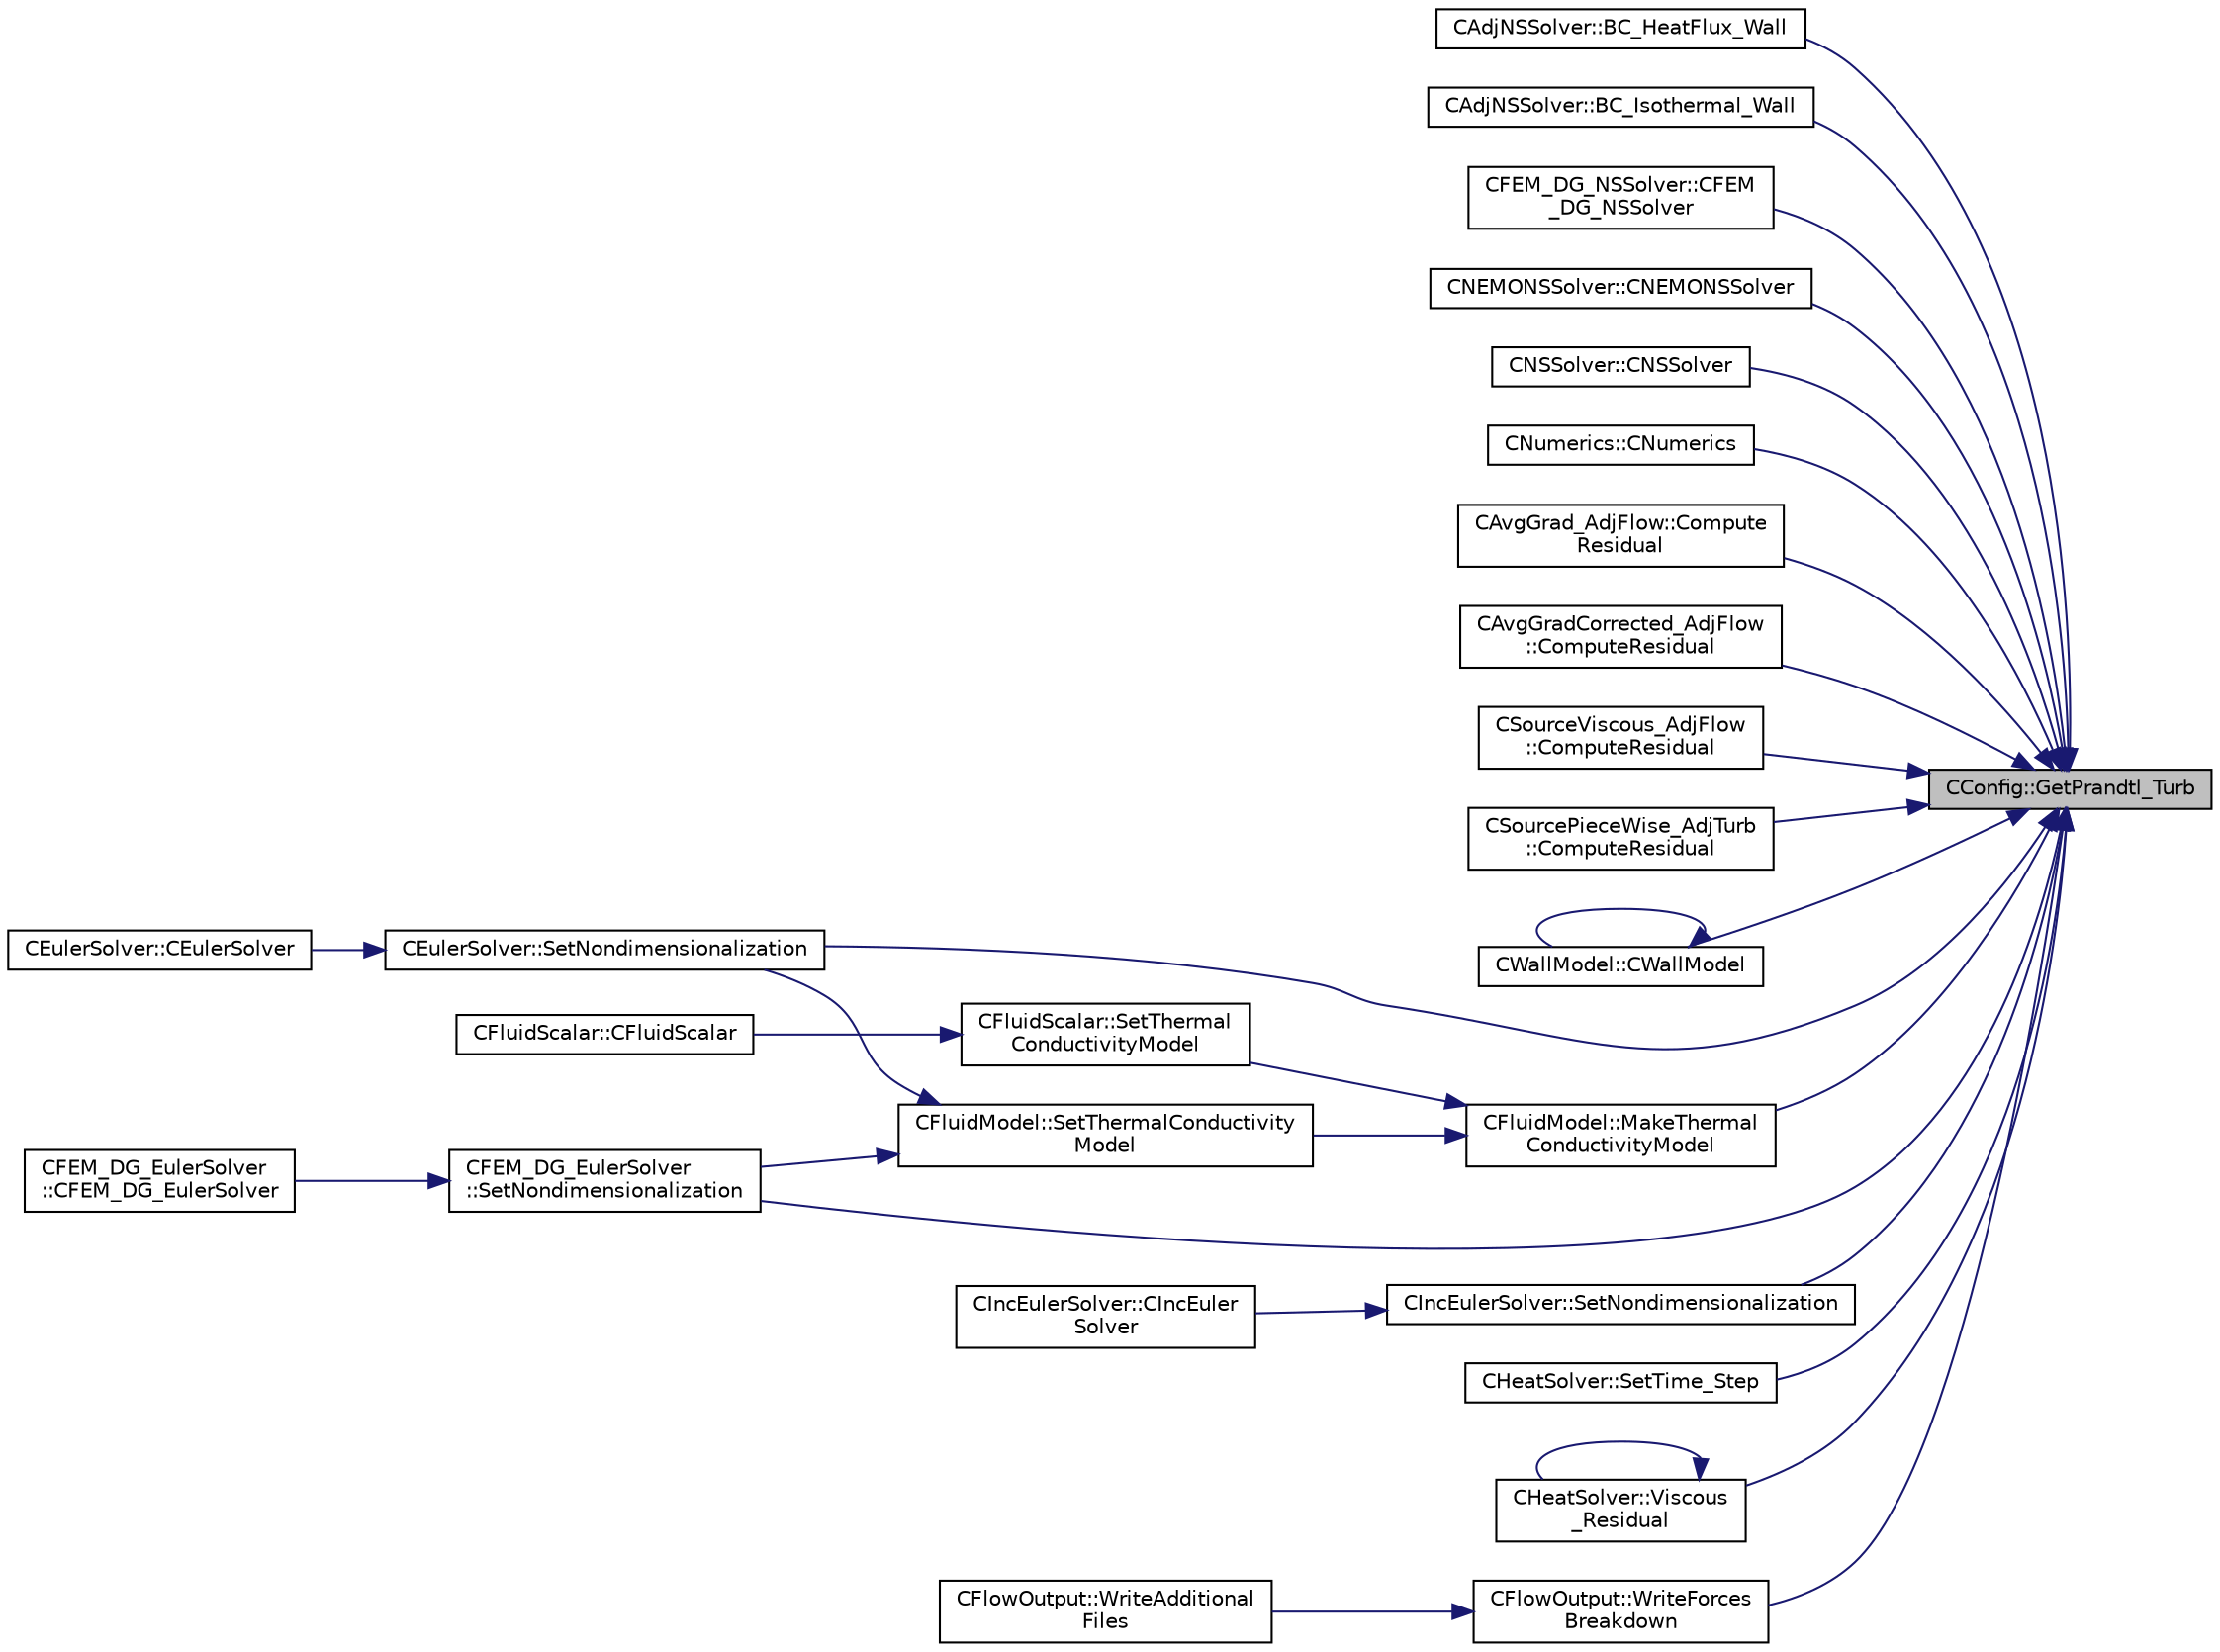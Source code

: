 digraph "CConfig::GetPrandtl_Turb"
{
 // LATEX_PDF_SIZE
  edge [fontname="Helvetica",fontsize="10",labelfontname="Helvetica",labelfontsize="10"];
  node [fontname="Helvetica",fontsize="10",shape=record];
  rankdir="RL";
  Node1 [label="CConfig::GetPrandtl_Turb",height=0.2,width=0.4,color="black", fillcolor="grey75", style="filled", fontcolor="black",tooltip="Get the value of the turbulent Prandtl number."];
  Node1 -> Node2 [dir="back",color="midnightblue",fontsize="10",style="solid",fontname="Helvetica"];
  Node2 [label="CAdjNSSolver::BC_HeatFlux_Wall",height=0.2,width=0.4,color="black", fillcolor="white", style="filled",URL="$classCAdjNSSolver.html#aac064a699355df483ca48c40e7c50675",tooltip="Impose via the residual or brute force the Navier-Stokes adjoint boundary condition (heat flux)."];
  Node1 -> Node3 [dir="back",color="midnightblue",fontsize="10",style="solid",fontname="Helvetica"];
  Node3 [label="CAdjNSSolver::BC_Isothermal_Wall",height=0.2,width=0.4,color="black", fillcolor="white", style="filled",URL="$classCAdjNSSolver.html#a159875229feba5b14c433990e5a89d60",tooltip="Impose via the residual or brute force the Navier-Stokes adjoint boundary condition (heat flux)."];
  Node1 -> Node4 [dir="back",color="midnightblue",fontsize="10",style="solid",fontname="Helvetica"];
  Node4 [label="CFEM_DG_NSSolver::CFEM\l_DG_NSSolver",height=0.2,width=0.4,color="black", fillcolor="white", style="filled",URL="$classCFEM__DG__NSSolver.html#ac5a18ef33fc677c41a8f25d05eea1318",tooltip=" "];
  Node1 -> Node5 [dir="back",color="midnightblue",fontsize="10",style="solid",fontname="Helvetica"];
  Node5 [label="CNEMONSSolver::CNEMONSSolver",height=0.2,width=0.4,color="black", fillcolor="white", style="filled",URL="$classCNEMONSSolver.html#afddd3d39c6dedc633b2651c087bc68ea",tooltip=" "];
  Node1 -> Node6 [dir="back",color="midnightblue",fontsize="10",style="solid",fontname="Helvetica"];
  Node6 [label="CNSSolver::CNSSolver",height=0.2,width=0.4,color="black", fillcolor="white", style="filled",URL="$classCNSSolver.html#a2a8ad49c42b4546696e631cf44b7788b",tooltip=" "];
  Node1 -> Node7 [dir="back",color="midnightblue",fontsize="10",style="solid",fontname="Helvetica"];
  Node7 [label="CNumerics::CNumerics",height=0.2,width=0.4,color="black", fillcolor="white", style="filled",URL="$classCNumerics.html#a79f665435f17104034568a1552fdea6d",tooltip=" "];
  Node1 -> Node8 [dir="back",color="midnightblue",fontsize="10",style="solid",fontname="Helvetica"];
  Node8 [label="CAvgGrad_AdjFlow::Compute\lResidual",height=0.2,width=0.4,color="black", fillcolor="white", style="filled",URL="$classCAvgGrad__AdjFlow.html#aaf8a81428299b85f7e6a08c26389bae4",tooltip="Residual computation."];
  Node1 -> Node9 [dir="back",color="midnightblue",fontsize="10",style="solid",fontname="Helvetica"];
  Node9 [label="CAvgGradCorrected_AdjFlow\l::ComputeResidual",height=0.2,width=0.4,color="black", fillcolor="white", style="filled",URL="$classCAvgGradCorrected__AdjFlow.html#a57c234e2f8ce58a578223d5b39c8bdf5",tooltip="Compute the adjoint flow viscous residual in a non-conservative way using an average of gradients and..."];
  Node1 -> Node10 [dir="back",color="midnightblue",fontsize="10",style="solid",fontname="Helvetica"];
  Node10 [label="CSourceViscous_AdjFlow\l::ComputeResidual",height=0.2,width=0.4,color="black", fillcolor="white", style="filled",URL="$classCSourceViscous__AdjFlow.html#a2b932c4819c726173b03e99badcbcf9b",tooltip="Source term integration of the flow adjoint equation."];
  Node1 -> Node11 [dir="back",color="midnightblue",fontsize="10",style="solid",fontname="Helvetica"];
  Node11 [label="CSourcePieceWise_AdjTurb\l::ComputeResidual",height=0.2,width=0.4,color="black", fillcolor="white", style="filled",URL="$classCSourcePieceWise__AdjTurb.html#aa1777b31db2d353ae98d01c88b00c2e5",tooltip="Source term integration of the adjoint turbulence equation."];
  Node1 -> Node12 [dir="back",color="midnightblue",fontsize="10",style="solid",fontname="Helvetica"];
  Node12 [label="CWallModel::CWallModel",height=0.2,width=0.4,color="black", fillcolor="white", style="filled",URL="$classCWallModel.html#a10e2ac8c054da773362d99997a80af8b",tooltip="Constructor of the class."];
  Node12 -> Node12 [dir="back",color="midnightblue",fontsize="10",style="solid",fontname="Helvetica"];
  Node1 -> Node13 [dir="back",color="midnightblue",fontsize="10",style="solid",fontname="Helvetica"];
  Node13 [label="CFluidModel::MakeThermal\lConductivityModel",height=0.2,width=0.4,color="black", fillcolor="white", style="filled",URL="$classCFluidModel.html#a906430175741549b72c46b5e162149ca",tooltip="Instantiate the right type of conductivity model based on config."];
  Node13 -> Node14 [dir="back",color="midnightblue",fontsize="10",style="solid",fontname="Helvetica"];
  Node14 [label="CFluidScalar::SetThermal\lConductivityModel",height=0.2,width=0.4,color="black", fillcolor="white", style="filled",URL="$classCFluidScalar.html#a4223d15eb4ab0e69626859ade4f10197",tooltip="Set thermal conductivity model."];
  Node14 -> Node15 [dir="back",color="midnightblue",fontsize="10",style="solid",fontname="Helvetica"];
  Node15 [label="CFluidScalar::CFluidScalar",height=0.2,width=0.4,color="black", fillcolor="white", style="filled",URL="$classCFluidScalar.html#a0424cef1839c30dde36bd1d0cab8ffdd",tooltip="Constructor of the class."];
  Node13 -> Node16 [dir="back",color="midnightblue",fontsize="10",style="solid",fontname="Helvetica"];
  Node16 [label="CFluidModel::SetThermalConductivity\lModel",height=0.2,width=0.4,color="black", fillcolor="white", style="filled",URL="$classCFluidModel.html#a6c387c9e21d5da336d61f58214587ac8",tooltip="Set thermal conductivity model."];
  Node16 -> Node17 [dir="back",color="midnightblue",fontsize="10",style="solid",fontname="Helvetica"];
  Node17 [label="CEulerSolver::SetNondimensionalization",height=0.2,width=0.4,color="black", fillcolor="white", style="filled",URL="$classCEulerSolver.html#a1c633d6e77fefb2e76308e2ba0af0c2c",tooltip="Set the solver nondimensionalization."];
  Node17 -> Node18 [dir="back",color="midnightblue",fontsize="10",style="solid",fontname="Helvetica"];
  Node18 [label="CEulerSolver::CEulerSolver",height=0.2,width=0.4,color="black", fillcolor="white", style="filled",URL="$classCEulerSolver.html#acb987947b2e76a9900605cb5fee72460",tooltip="Main constructor of this class."];
  Node16 -> Node19 [dir="back",color="midnightblue",fontsize="10",style="solid",fontname="Helvetica"];
  Node19 [label="CFEM_DG_EulerSolver\l::SetNondimensionalization",height=0.2,width=0.4,color="black", fillcolor="white", style="filled",URL="$classCFEM__DG__EulerSolver.html#a31316dc2fe564329d9bb372961b10a3a",tooltip="Set the fluid solver nondimensionalization."];
  Node19 -> Node20 [dir="back",color="midnightblue",fontsize="10",style="solid",fontname="Helvetica"];
  Node20 [label="CFEM_DG_EulerSolver\l::CFEM_DG_EulerSolver",height=0.2,width=0.4,color="black", fillcolor="white", style="filled",URL="$classCFEM__DG__EulerSolver.html#a70d30ef9e7cd7620d54ec73f4b1ed28c",tooltip=" "];
  Node1 -> Node21 [dir="back",color="midnightblue",fontsize="10",style="solid",fontname="Helvetica"];
  Node21 [label="CIncEulerSolver::SetNondimensionalization",height=0.2,width=0.4,color="black", fillcolor="white", style="filled",URL="$classCIncEulerSolver.html#a2cffaa24417cb3803d36d38b3874d6d0",tooltip="Set the solver nondimensionalization."];
  Node21 -> Node22 [dir="back",color="midnightblue",fontsize="10",style="solid",fontname="Helvetica"];
  Node22 [label="CIncEulerSolver::CIncEuler\lSolver",height=0.2,width=0.4,color="black", fillcolor="white", style="filled",URL="$classCIncEulerSolver.html#a2a0c72c1d1d79e45c69da03e01f6281a",tooltip="Constructor of the class."];
  Node1 -> Node17 [dir="back",color="midnightblue",fontsize="10",style="solid",fontname="Helvetica"];
  Node1 -> Node19 [dir="back",color="midnightblue",fontsize="10",style="solid",fontname="Helvetica"];
  Node1 -> Node23 [dir="back",color="midnightblue",fontsize="10",style="solid",fontname="Helvetica"];
  Node23 [label="CHeatSolver::SetTime_Step",height=0.2,width=0.4,color="black", fillcolor="white", style="filled",URL="$classCHeatSolver.html#a46a94222146629b60daac7226d0099c0",tooltip="A virtual member."];
  Node1 -> Node24 [dir="back",color="midnightblue",fontsize="10",style="solid",fontname="Helvetica"];
  Node24 [label="CHeatSolver::Viscous\l_Residual",height=0.2,width=0.4,color="black", fillcolor="white", style="filled",URL="$classCHeatSolver.html#a28c9bfdc4b9410d4a01ab373a69d7a5b",tooltip="Compute the viscous residuals for the turbulent equation."];
  Node24 -> Node24 [dir="back",color="midnightblue",fontsize="10",style="solid",fontname="Helvetica"];
  Node1 -> Node25 [dir="back",color="midnightblue",fontsize="10",style="solid",fontname="Helvetica"];
  Node25 [label="CFlowOutput::WriteForces\lBreakdown",height=0.2,width=0.4,color="black", fillcolor="white", style="filled",URL="$classCFlowOutput.html#aff6a6f11c9f53f559bab9ca94b21cd2a",tooltip="Write the forces breakdown file."];
  Node25 -> Node26 [dir="back",color="midnightblue",fontsize="10",style="solid",fontname="Helvetica"];
  Node26 [label="CFlowOutput::WriteAdditional\lFiles",height=0.2,width=0.4,color="black", fillcolor="white", style="filled",URL="$classCFlowOutput.html#aaac3fb7b2575967b157c306065ab1ea8",tooltip="Write any additional files defined for the current solver."];
}
